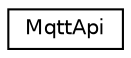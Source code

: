 digraph "Graphical Class Hierarchy"
{
  edge [fontname="Helvetica",fontsize="10",labelfontname="Helvetica",labelfontsize="10"];
  node [fontname="Helvetica",fontsize="10",shape=record];
  rankdir="LR";
  Node1 [label="MqttApi",height=0.2,width=0.4,color="black", fillcolor="white", style="filled",URL="$classMqttApi.html"];
}

